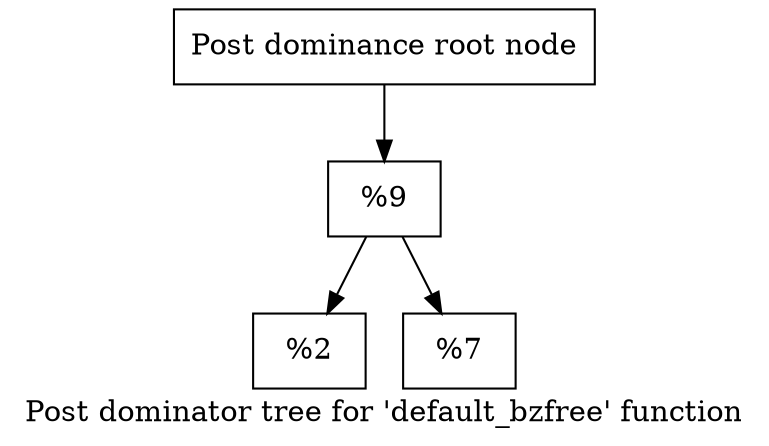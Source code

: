 digraph "Post dominator tree for 'default_bzfree' function" {
	label="Post dominator tree for 'default_bzfree' function";

	Node0xfb5ac0 [shape=record,label="{Post dominance root node}"];
	Node0xfb5ac0 -> Node0xfb59c0;
	Node0xfb59c0 [shape=record,label="{%9}"];
	Node0xfb59c0 -> Node0xfb5a00;
	Node0xfb59c0 -> Node0xfb5b20;
	Node0xfb5a00 [shape=record,label="{%2}"];
	Node0xfb5b20 [shape=record,label="{%7}"];
}
